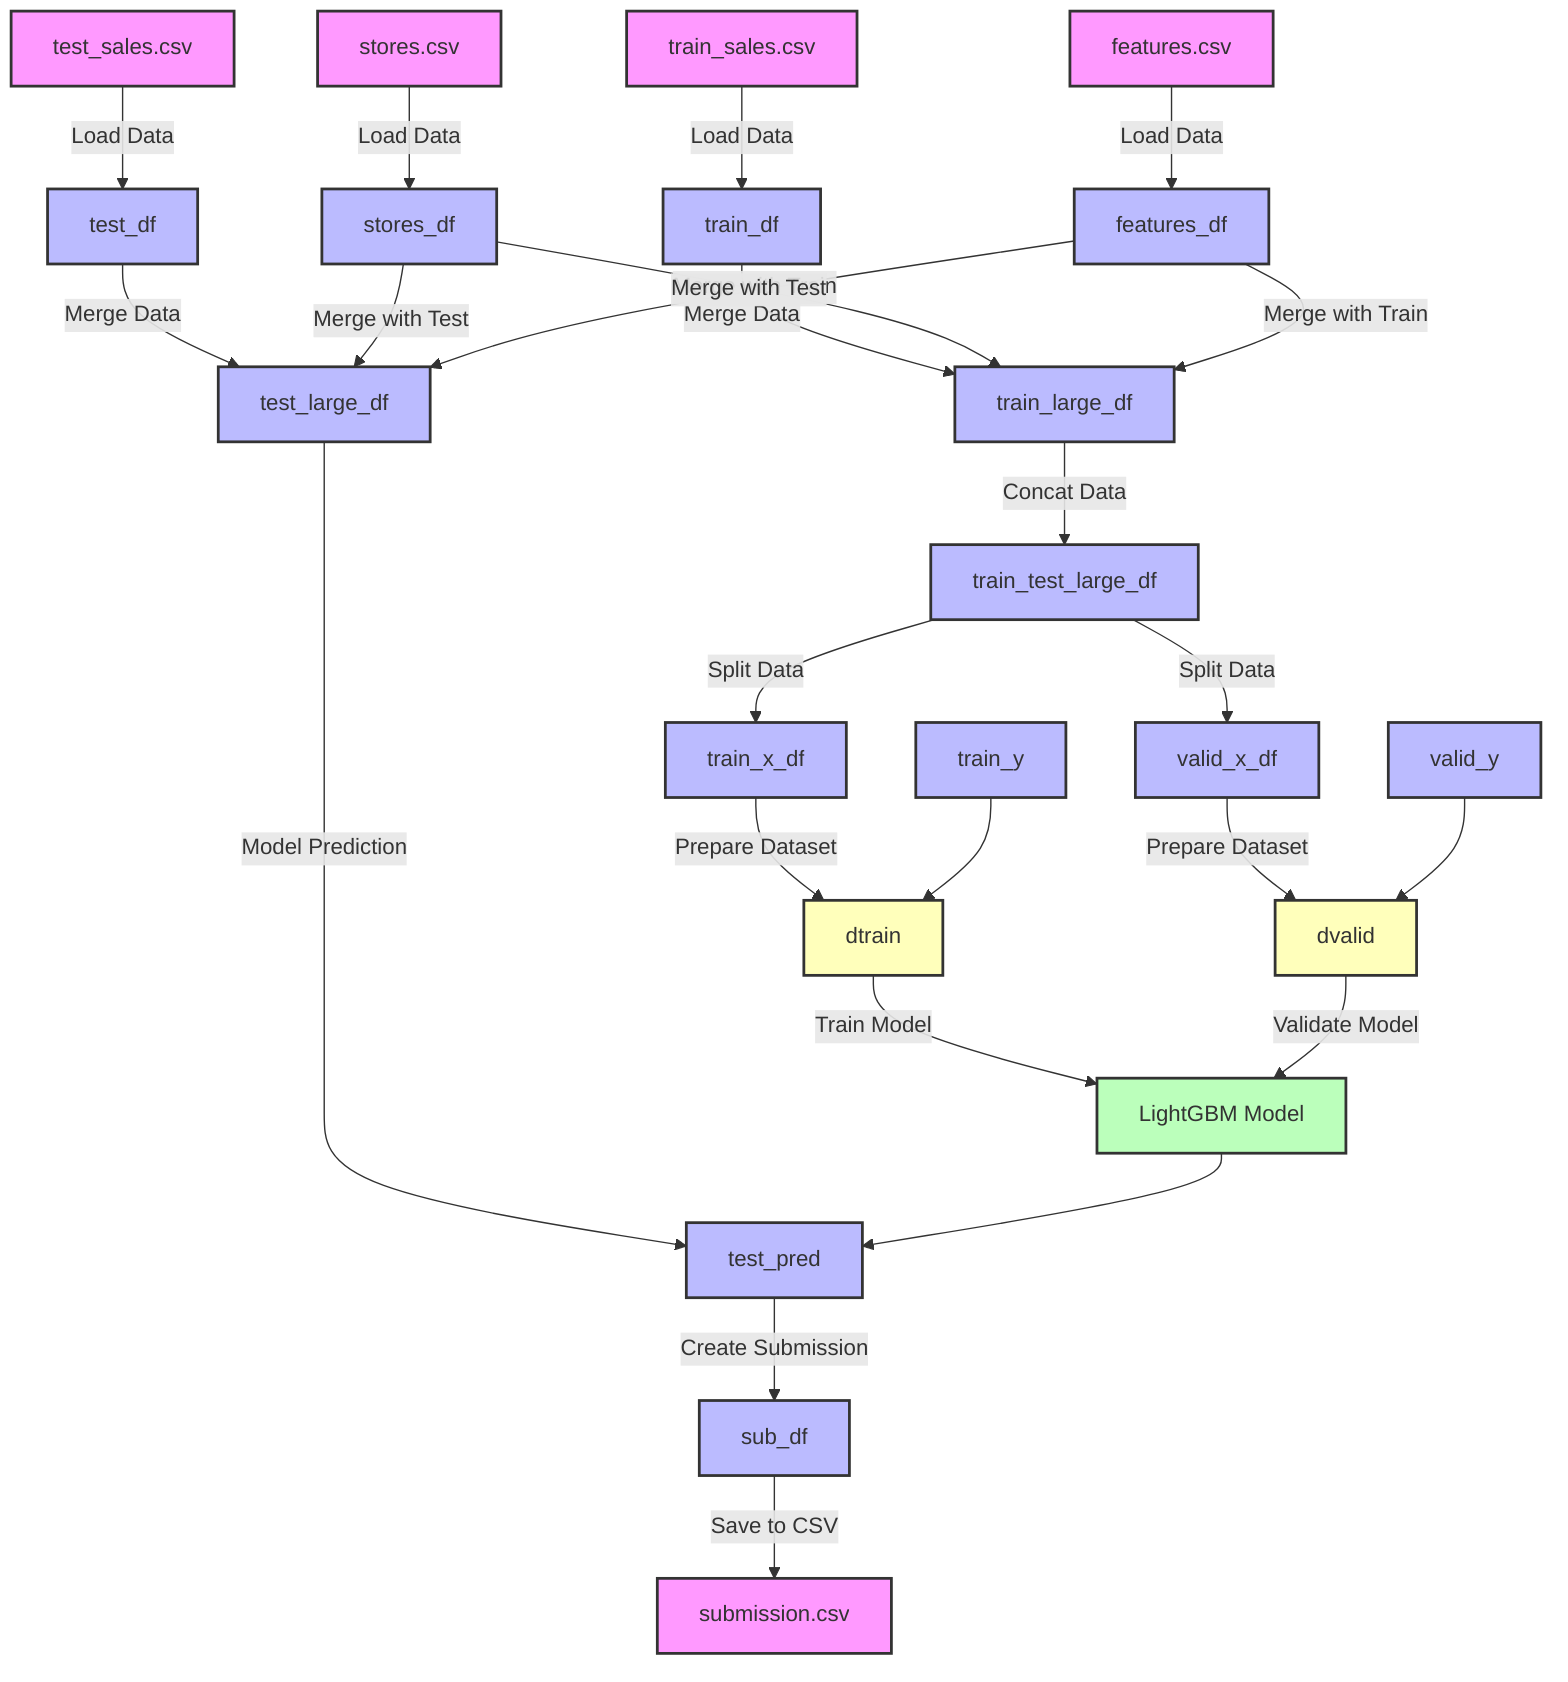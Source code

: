 flowchart TD

    %% Data Sources
    A1["train_sales.csv"]:::file -->|Load Data| B1["train_df"]:::data
    A2["test_sales.csv"]:::file -->|Load Data| B2["test_df"]:::data
    A3["stores.csv"]:::file -->|Load Data| B3["stores_df"]:::data
    A4["features.csv"]:::file -->|Load Data| B4["features_df"]:::data

    %% Data Merging
    B1 -->|Merge Data| C1["train_large_df"]:::data
    B2 -->|Merge Data| C2["test_large_df"]:::data
    B3 -->|Merge with Train| C1
    B3 -->|Merge with Test| C2
    B4 -->|Merge with Train| C1
    B4 -->|Merge with Test| C2

    %% Processing Train Data
    C1 -->|Concat Data| D1["train_test_large_df"]:::data
    D1 -->|Split Data| E1["train_x_df"]:::data
    D1 -->|Split Data| E2["valid_x_df"]:::data

    %% Training Data Preparation
    E1 -->|Prepare Dataset| F1["dtrain"]:::model_data
    E2 -->|Prepare Dataset| F2["dvalid"]:::model_data
    G1["train_y"]:::data --> F1
    G2["valid_y"]:::data --> F2

    %% Model Training
    F1 -->|Train Model| H1["LightGBM Model"]:::model
    F2 -->|Validate Model| H1

    %% Predictions
    C2 -->|Model Prediction| I1["test_pred"]:::data
    H1 --> I1

    %% Submission Preparation
    I1 -->|Create Submission| J1["sub_df"]:::data
    J1 -->|Save to CSV| K1["submission.csv"]:::file

    classDef file fill:#f9f,stroke:#333,stroke-width:2px;
    classDef data fill:#bbf,stroke:#333,stroke-width:2px;
    classDef model fill:#bfb,stroke:#333,stroke-width:2px;
    classDef model_data fill:#ffb,stroke:#333,stroke-width:2px;